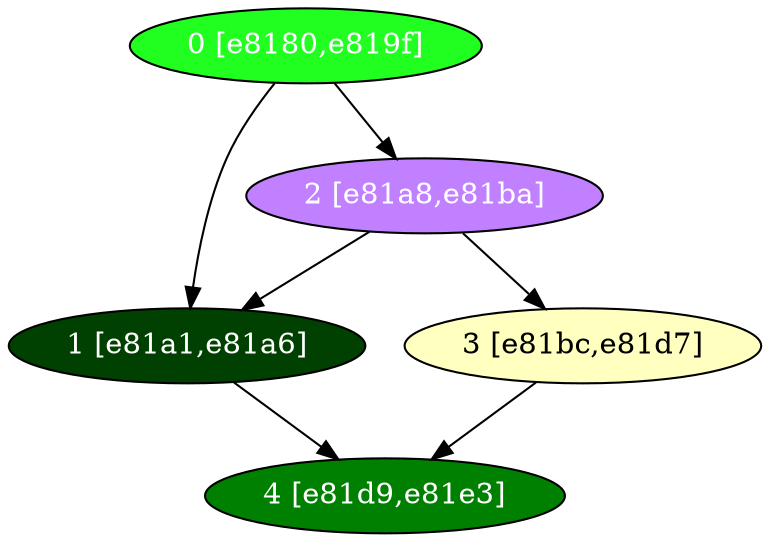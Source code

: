 diGraph libnss3{
	libnss3_0  [style=filled fillcolor="#20FF20" fontcolor="#ffffff" shape=oval label="0 [e8180,e819f]"]
	libnss3_1  [style=filled fillcolor="#004000" fontcolor="#ffffff" shape=oval label="1 [e81a1,e81a6]"]
	libnss3_2  [style=filled fillcolor="#C080FF" fontcolor="#ffffff" shape=oval label="2 [e81a8,e81ba]"]
	libnss3_3  [style=filled fillcolor="#FFFFC0" fontcolor="#000000" shape=oval label="3 [e81bc,e81d7]"]
	libnss3_4  [style=filled fillcolor="#008000" fontcolor="#ffffff" shape=oval label="4 [e81d9,e81e3]"]

	libnss3_0 -> libnss3_1
	libnss3_0 -> libnss3_2
	libnss3_1 -> libnss3_4
	libnss3_2 -> libnss3_1
	libnss3_2 -> libnss3_3
	libnss3_3 -> libnss3_4
}